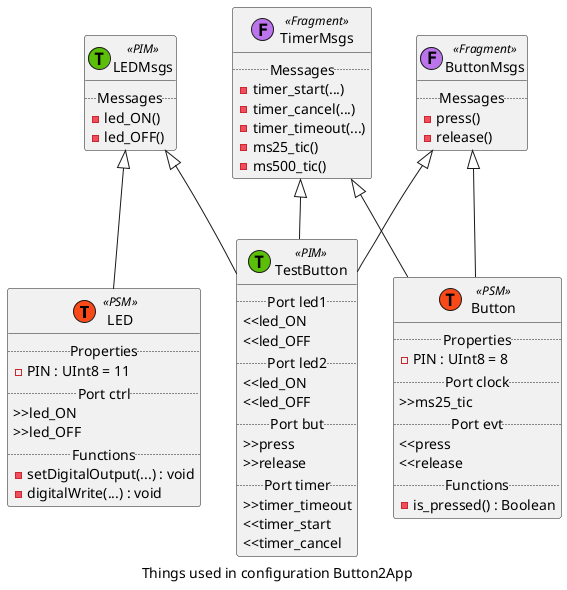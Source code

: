 @startuml
caption Things used in configuration Button2App
class LED <<(T,#F94918)PSM>> {
..Properties..
-PIN : UInt8 = 11
..Port ctrl..
>>led_ON
>>led_OFF
..Functions..
-setDigitalOutput(...) : void
-digitalWrite(...) : void
}
class LEDMsgs <<(T,#5BBF09)PIM>> {
..Messages..
-led_ON()
-led_OFF()
}
class TestButton <<(T,#5BBF09)PIM>> {
..Port led1..
<<led_ON
<<led_OFF
..Port led2..
<<led_ON
<<led_OFF
..Port but..
>>press
>>release
..Port timer..
>>timer_timeout
<<timer_start
<<timer_cancel
}
class ButtonMsgs <<(F,#BC74ED)Fragment>> {
..Messages..
-press()
-release()
}
class TimerMsgs <<(F,#BC74ED)Fragment>> {
..Messages..
-timer_start(...)
-timer_cancel(...)
-timer_timeout(...)
-ms25_tic()
-ms500_tic()
}
class Button <<(T,#F94918)PSM>> {
..Properties..
-PIN : UInt8 = 8
..Port clock..
>>ms25_tic
..Port evt..
<<press
<<release
..Functions..
-is_pressed() : Boolean
}
LEDMsgs <|-- LED
ButtonMsgs <|-- TestButton
LEDMsgs <|-- TestButton
TimerMsgs <|-- TestButton
ButtonMsgs <|-- Button
TimerMsgs <|-- Button
@enduml